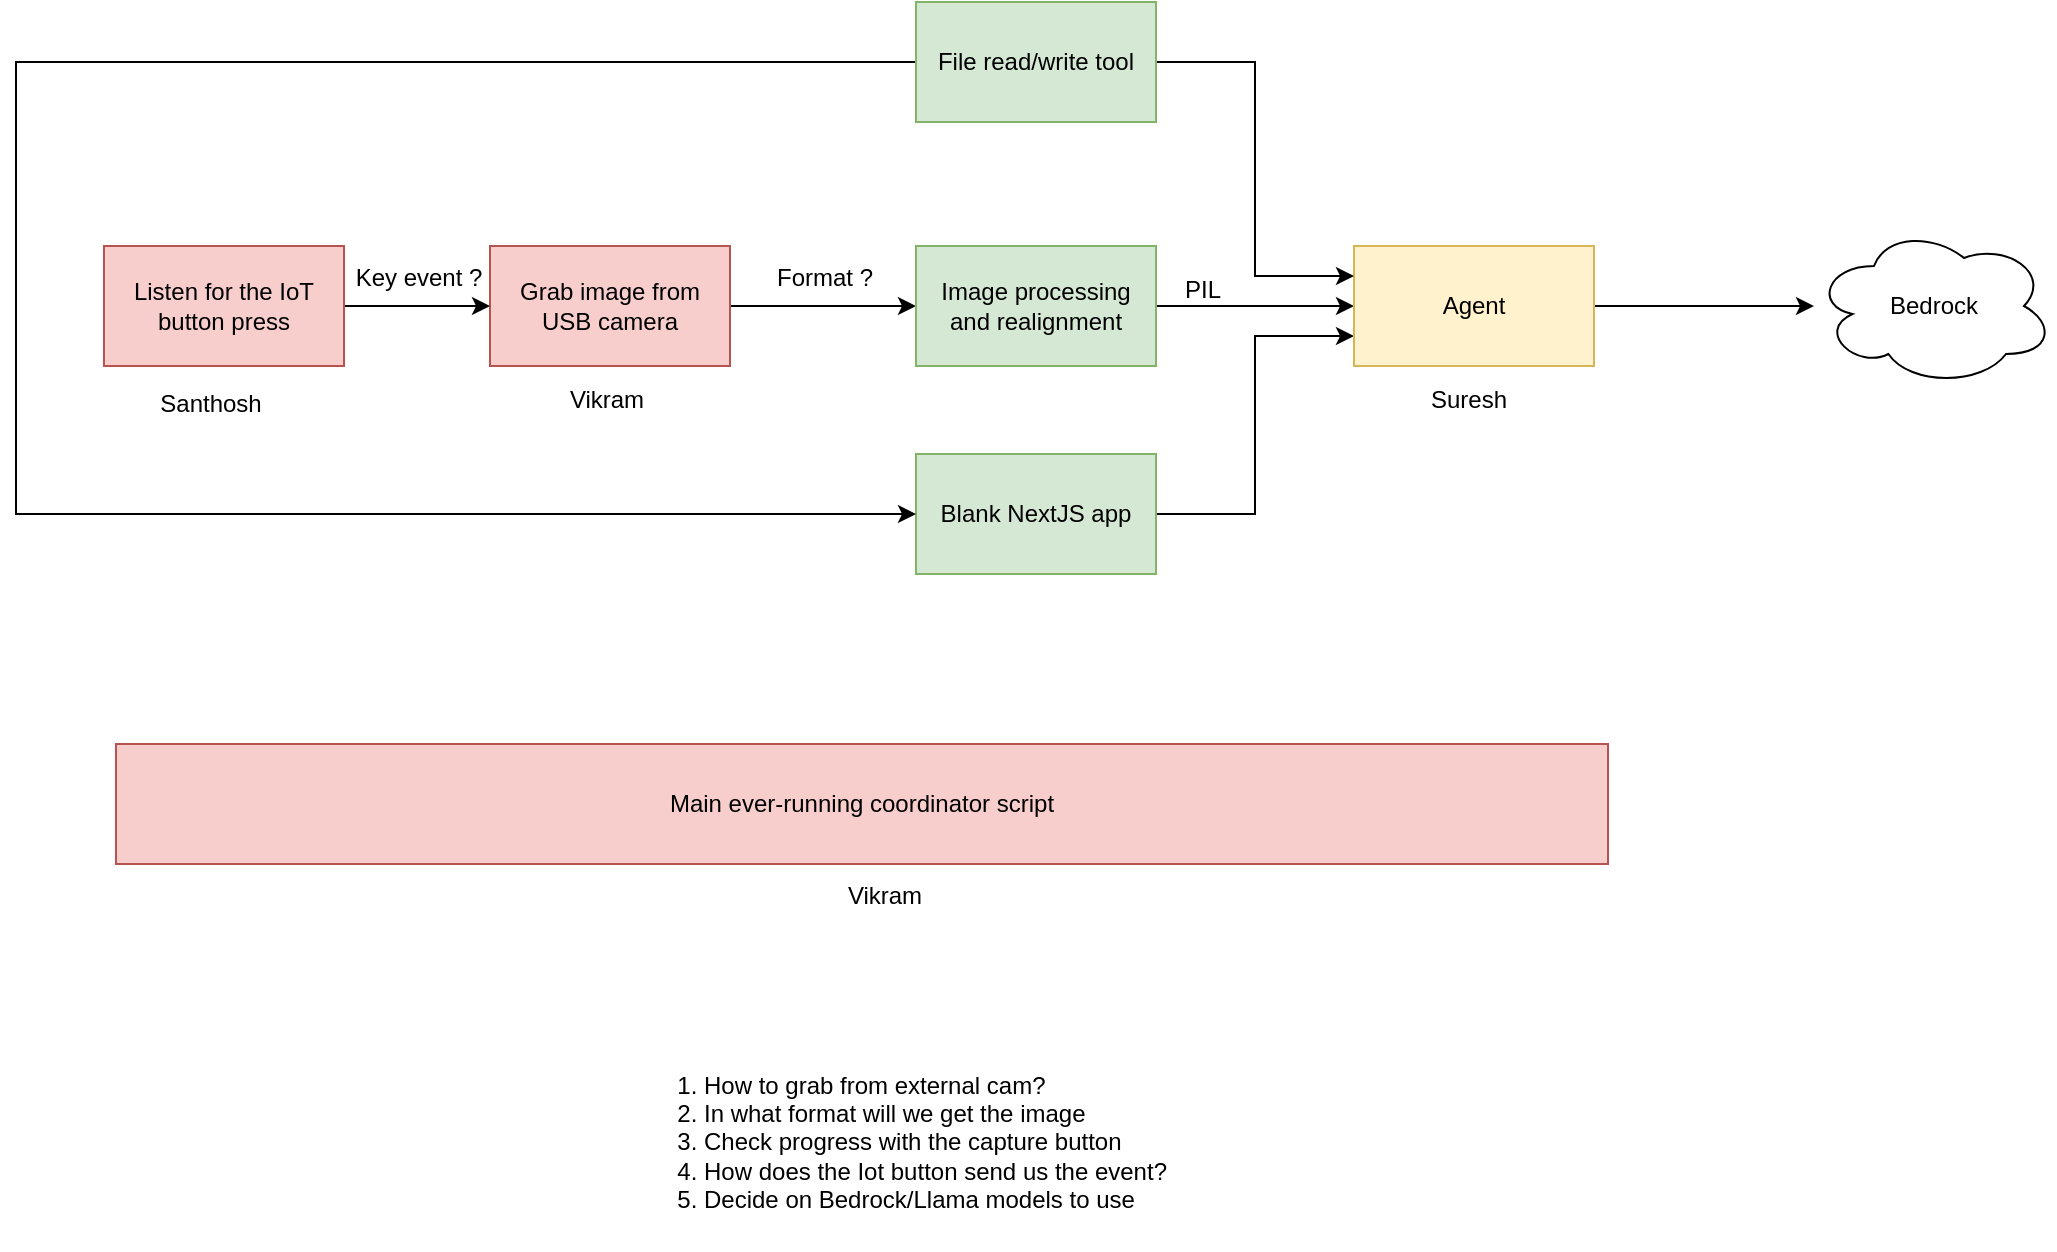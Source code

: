 <mxfile version="21.7.4" type="device">
  <diagram name="Page-1" id="d46uYLWLomVtQoS8eJte">
    <mxGraphModel dx="2100" dy="1155" grid="0" gridSize="10" guides="1" tooltips="1" connect="1" arrows="1" fold="1" page="0" pageScale="1" pageWidth="827" pageHeight="1169" math="0" shadow="0">
      <root>
        <mxCell id="0" />
        <mxCell id="1" parent="0" />
        <mxCell id="-YU-X2CwbC23snyHU5Ro-4" style="edgeStyle=orthogonalEdgeStyle;rounded=0;orthogonalLoop=1;jettySize=auto;html=1;entryX=0;entryY=0.5;entryDx=0;entryDy=0;" edge="1" parent="1" source="-YU-X2CwbC23snyHU5Ro-1" target="-YU-X2CwbC23snyHU5Ro-3">
          <mxGeometry relative="1" as="geometry" />
        </mxCell>
        <mxCell id="-YU-X2CwbC23snyHU5Ro-1" value="Grab image from USB camera" style="rounded=0;whiteSpace=wrap;html=1;fillColor=#f8cecc;strokeColor=#b85450;" vertex="1" parent="1">
          <mxGeometry x="-184" y="270" width="120" height="60" as="geometry" />
        </mxCell>
        <mxCell id="-YU-X2CwbC23snyHU5Ro-2" value="&lt;ol&gt;&lt;li&gt;How to grab from external cam?&lt;/li&gt;&lt;li&gt;In what format will we get the image&lt;/li&gt;&lt;li&gt;Check progress with the capture button&lt;/li&gt;&lt;li&gt;How does the Iot button send us the event?&lt;/li&gt;&lt;li&gt;Decide on Bedrock/Llama models to use&lt;/li&gt;&lt;/ol&gt;" style="text;html=1;align=left;verticalAlign=middle;resizable=0;points=[];autosize=1;strokeColor=none;fillColor=none;" vertex="1" parent="1">
          <mxGeometry x="-119" y="664" width="290" height="108" as="geometry" />
        </mxCell>
        <mxCell id="-YU-X2CwbC23snyHU5Ro-12" style="edgeStyle=orthogonalEdgeStyle;rounded=0;orthogonalLoop=1;jettySize=auto;html=1;entryX=0;entryY=0.5;entryDx=0;entryDy=0;" edge="1" parent="1" source="-YU-X2CwbC23snyHU5Ro-3" target="-YU-X2CwbC23snyHU5Ro-11">
          <mxGeometry relative="1" as="geometry" />
        </mxCell>
        <mxCell id="-YU-X2CwbC23snyHU5Ro-3" value="Image processing and realignment" style="rounded=0;whiteSpace=wrap;html=1;fillColor=#d5e8d4;strokeColor=#82b366;" vertex="1" parent="1">
          <mxGeometry x="29" y="270" width="120" height="60" as="geometry" />
        </mxCell>
        <mxCell id="-YU-X2CwbC23snyHU5Ro-5" value="PIL" style="text;html=1;align=center;verticalAlign=middle;resizable=0;points=[];autosize=1;strokeColor=none;fillColor=none;" vertex="1" parent="1">
          <mxGeometry x="154" y="279" width="36" height="26" as="geometry" />
        </mxCell>
        <mxCell id="-YU-X2CwbC23snyHU5Ro-6" value="Format ?" style="text;html=1;align=center;verticalAlign=middle;resizable=0;points=[];autosize=1;strokeColor=none;fillColor=none;" vertex="1" parent="1">
          <mxGeometry x="-50" y="273" width="66" height="26" as="geometry" />
        </mxCell>
        <mxCell id="-YU-X2CwbC23snyHU5Ro-8" style="edgeStyle=orthogonalEdgeStyle;rounded=0;orthogonalLoop=1;jettySize=auto;html=1;entryX=0;entryY=0.5;entryDx=0;entryDy=0;" edge="1" parent="1" source="-YU-X2CwbC23snyHU5Ro-7" target="-YU-X2CwbC23snyHU5Ro-1">
          <mxGeometry relative="1" as="geometry" />
        </mxCell>
        <mxCell id="-YU-X2CwbC23snyHU5Ro-7" value="Listen for the IoT button press" style="rounded=0;whiteSpace=wrap;html=1;fillColor=#f8cecc;strokeColor=#b85450;" vertex="1" parent="1">
          <mxGeometry x="-377" y="270" width="120" height="60" as="geometry" />
        </mxCell>
        <mxCell id="-YU-X2CwbC23snyHU5Ro-9" value="Key event ?" style="text;html=1;align=center;verticalAlign=middle;resizable=0;points=[];autosize=1;strokeColor=none;fillColor=none;" vertex="1" parent="1">
          <mxGeometry x="-261" y="273" width="81" height="26" as="geometry" />
        </mxCell>
        <mxCell id="-YU-X2CwbC23snyHU5Ro-13" style="edgeStyle=orthogonalEdgeStyle;rounded=0;orthogonalLoop=1;jettySize=auto;html=1;entryX=0;entryY=0.75;entryDx=0;entryDy=0;" edge="1" parent="1" source="-YU-X2CwbC23snyHU5Ro-10" target="-YU-X2CwbC23snyHU5Ro-11">
          <mxGeometry relative="1" as="geometry" />
        </mxCell>
        <mxCell id="-YU-X2CwbC23snyHU5Ro-10" value="Blank NextJS app" style="rounded=0;whiteSpace=wrap;html=1;fillColor=#d5e8d4;strokeColor=#82b366;" vertex="1" parent="1">
          <mxGeometry x="29" y="374" width="120" height="60" as="geometry" />
        </mxCell>
        <mxCell id="-YU-X2CwbC23snyHU5Ro-17" style="edgeStyle=orthogonalEdgeStyle;rounded=0;orthogonalLoop=1;jettySize=auto;html=1;" edge="1" parent="1" source="-YU-X2CwbC23snyHU5Ro-11" target="-YU-X2CwbC23snyHU5Ro-16">
          <mxGeometry relative="1" as="geometry" />
        </mxCell>
        <mxCell id="-YU-X2CwbC23snyHU5Ro-11" value="Agent" style="rounded=0;whiteSpace=wrap;html=1;fillColor=#fff2cc;strokeColor=#d6b656;" vertex="1" parent="1">
          <mxGeometry x="248" y="270" width="120" height="60" as="geometry" />
        </mxCell>
        <mxCell id="-YU-X2CwbC23snyHU5Ro-15" style="edgeStyle=orthogonalEdgeStyle;rounded=0;orthogonalLoop=1;jettySize=auto;html=1;entryX=0;entryY=0.25;entryDx=0;entryDy=0;" edge="1" parent="1" source="-YU-X2CwbC23snyHU5Ro-14" target="-YU-X2CwbC23snyHU5Ro-11">
          <mxGeometry relative="1" as="geometry" />
        </mxCell>
        <mxCell id="-YU-X2CwbC23snyHU5Ro-19" style="edgeStyle=orthogonalEdgeStyle;rounded=0;orthogonalLoop=1;jettySize=auto;html=1;entryX=0;entryY=0.5;entryDx=0;entryDy=0;" edge="1" parent="1" source="-YU-X2CwbC23snyHU5Ro-14" target="-YU-X2CwbC23snyHU5Ro-10">
          <mxGeometry relative="1" as="geometry">
            <Array as="points">
              <mxPoint x="-421" y="178" />
              <mxPoint x="-421" y="404" />
            </Array>
          </mxGeometry>
        </mxCell>
        <mxCell id="-YU-X2CwbC23snyHU5Ro-14" value="File read/write tool" style="rounded=0;whiteSpace=wrap;html=1;fillColor=#d5e8d4;strokeColor=#82b366;" vertex="1" parent="1">
          <mxGeometry x="29" y="148" width="120" height="60" as="geometry" />
        </mxCell>
        <mxCell id="-YU-X2CwbC23snyHU5Ro-16" value="Bedrock" style="ellipse;shape=cloud;whiteSpace=wrap;html=1;" vertex="1" parent="1">
          <mxGeometry x="478" y="260" width="120" height="80" as="geometry" />
        </mxCell>
        <mxCell id="-YU-X2CwbC23snyHU5Ro-18" value="Main ever-running coordinator script" style="rounded=0;whiteSpace=wrap;html=1;fillColor=#f8cecc;strokeColor=#b85450;" vertex="1" parent="1">
          <mxGeometry x="-371" y="519" width="746" height="60" as="geometry" />
        </mxCell>
        <mxCell id="-YU-X2CwbC23snyHU5Ro-20" value="Suresh" style="text;html=1;align=center;verticalAlign=middle;resizable=0;points=[];autosize=1;strokeColor=none;fillColor=none;" vertex="1" parent="1">
          <mxGeometry x="277" y="334" width="56" height="26" as="geometry" />
        </mxCell>
        <mxCell id="-YU-X2CwbC23snyHU5Ro-21" value="Vikram" style="text;html=1;align=center;verticalAlign=middle;resizable=0;points=[];autosize=1;strokeColor=none;fillColor=none;" vertex="1" parent="1">
          <mxGeometry x="-154" y="334" width="55" height="26" as="geometry" />
        </mxCell>
        <mxCell id="-YU-X2CwbC23snyHU5Ro-22" value="Vikram" style="text;html=1;align=center;verticalAlign=middle;resizable=0;points=[];autosize=1;strokeColor=none;fillColor=none;" vertex="1" parent="1">
          <mxGeometry x="-15" y="582" width="55" height="26" as="geometry" />
        </mxCell>
        <mxCell id="-YU-X2CwbC23snyHU5Ro-23" value="Santhosh" style="text;html=1;align=center;verticalAlign=middle;resizable=0;points=[];autosize=1;strokeColor=none;fillColor=none;" vertex="1" parent="1">
          <mxGeometry x="-359" y="336" width="69" height="26" as="geometry" />
        </mxCell>
      </root>
    </mxGraphModel>
  </diagram>
</mxfile>
